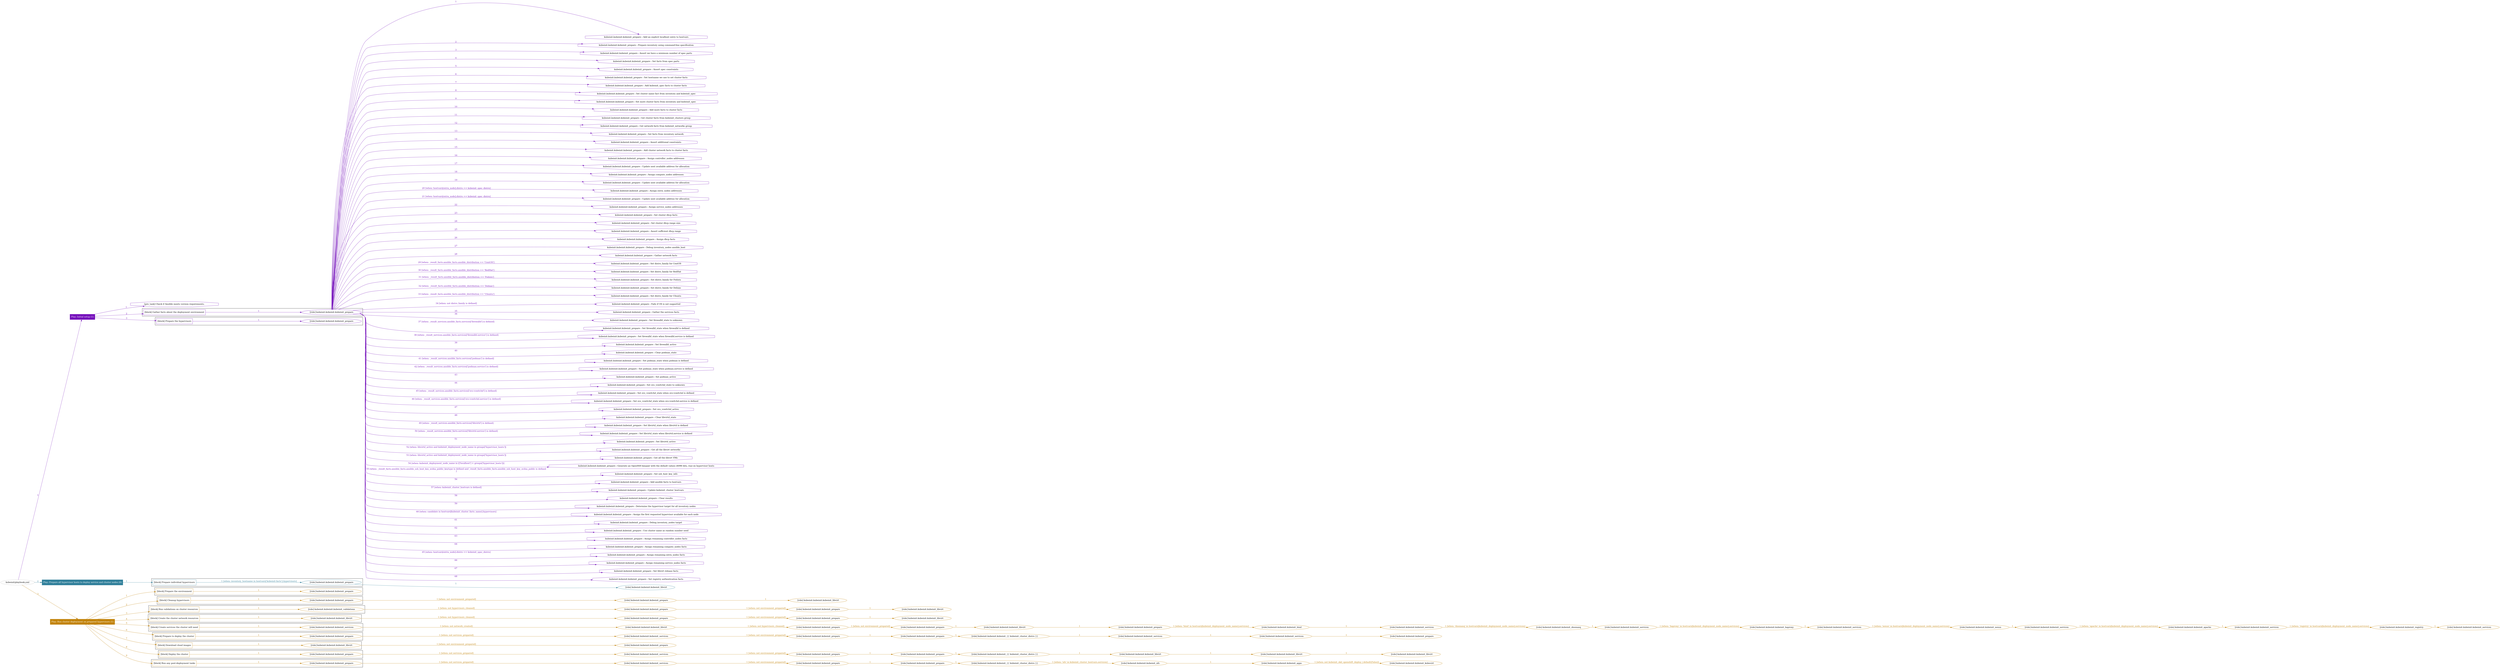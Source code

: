 digraph {
	graph [concentrate=true ordering=in rankdir=LR ratio=fill]
	edge [esep=5 sep=10]
	"kubeinit/playbook.yml" [id=root_node style=dotted]
	play_3b8bf50c [label="Play: Initial setup (1)" color="#7511bb" fontcolor="#ffffff" id=play_3b8bf50c shape=box style=filled tooltip=localhost]
	"kubeinit/playbook.yml" -> play_3b8bf50c [label="1 " color="#7511bb" fontcolor="#7511bb" id=edge_e58fa3fe labeltooltip="1 " tooltip="1 "]
	subgraph "kubeinit.kubeinit.kubeinit_prepare" {
		role_3781d0b4 [label="[role] kubeinit.kubeinit.kubeinit_prepare" color="#7511bb" id=role_3781d0b4 tooltip="kubeinit.kubeinit.kubeinit_prepare"]
		task_a6a34751 [label="kubeinit.kubeinit.kubeinit_prepare : Add an explicit localhost entry to hostvars" color="#7511bb" id=task_a6a34751 shape=octagon tooltip="kubeinit.kubeinit.kubeinit_prepare : Add an explicit localhost entry to hostvars"]
		role_3781d0b4 -> task_a6a34751 [label="1 " color="#7511bb" fontcolor="#7511bb" id=edge_6ae879c4 labeltooltip="1 " tooltip="1 "]
		task_83d34798 [label="kubeinit.kubeinit.kubeinit_prepare : Prepare inventory using command-line specification" color="#7511bb" id=task_83d34798 shape=octagon tooltip="kubeinit.kubeinit.kubeinit_prepare : Prepare inventory using command-line specification"]
		role_3781d0b4 -> task_83d34798 [label="2 " color="#7511bb" fontcolor="#7511bb" id=edge_89e260f0 labeltooltip="2 " tooltip="2 "]
		task_23577923 [label="kubeinit.kubeinit.kubeinit_prepare : Assert we have a minimum number of spec parts" color="#7511bb" id=task_23577923 shape=octagon tooltip="kubeinit.kubeinit.kubeinit_prepare : Assert we have a minimum number of spec parts"]
		role_3781d0b4 -> task_23577923 [label="3 " color="#7511bb" fontcolor="#7511bb" id=edge_5eb74483 labeltooltip="3 " tooltip="3 "]
		task_140c1dc2 [label="kubeinit.kubeinit.kubeinit_prepare : Set facts from spec parts" color="#7511bb" id=task_140c1dc2 shape=octagon tooltip="kubeinit.kubeinit.kubeinit_prepare : Set facts from spec parts"]
		role_3781d0b4 -> task_140c1dc2 [label="4 " color="#7511bb" fontcolor="#7511bb" id=edge_d560a167 labeltooltip="4 " tooltip="4 "]
		task_fe42da07 [label="kubeinit.kubeinit.kubeinit_prepare : Assert spec constraints" color="#7511bb" id=task_fe42da07 shape=octagon tooltip="kubeinit.kubeinit.kubeinit_prepare : Assert spec constraints"]
		role_3781d0b4 -> task_fe42da07 [label="5 " color="#7511bb" fontcolor="#7511bb" id=edge_398eb7dc labeltooltip="5 " tooltip="5 "]
		task_5d4c3a20 [label="kubeinit.kubeinit.kubeinit_prepare : Set hostname we use to set cluster facts" color="#7511bb" id=task_5d4c3a20 shape=octagon tooltip="kubeinit.kubeinit.kubeinit_prepare : Set hostname we use to set cluster facts"]
		role_3781d0b4 -> task_5d4c3a20 [label="6 " color="#7511bb" fontcolor="#7511bb" id=edge_ca1bc86a labeltooltip="6 " tooltip="6 "]
		task_3786182f [label="kubeinit.kubeinit.kubeinit_prepare : Add kubeinit_spec facts to cluster facts" color="#7511bb" id=task_3786182f shape=octagon tooltip="kubeinit.kubeinit.kubeinit_prepare : Add kubeinit_spec facts to cluster facts"]
		role_3781d0b4 -> task_3786182f [label="7 " color="#7511bb" fontcolor="#7511bb" id=edge_3354c6fa labeltooltip="7 " tooltip="7 "]
		task_b5fdaefa [label="kubeinit.kubeinit.kubeinit_prepare : Set cluster name fact from inventory and kubeinit_spec" color="#7511bb" id=task_b5fdaefa shape=octagon tooltip="kubeinit.kubeinit.kubeinit_prepare : Set cluster name fact from inventory and kubeinit_spec"]
		role_3781d0b4 -> task_b5fdaefa [label="8 " color="#7511bb" fontcolor="#7511bb" id=edge_24f4cc38 labeltooltip="8 " tooltip="8 "]
		task_a79b1411 [label="kubeinit.kubeinit.kubeinit_prepare : Set more cluster facts from inventory and kubeinit_spec" color="#7511bb" id=task_a79b1411 shape=octagon tooltip="kubeinit.kubeinit.kubeinit_prepare : Set more cluster facts from inventory and kubeinit_spec"]
		role_3781d0b4 -> task_a79b1411 [label="9 " color="#7511bb" fontcolor="#7511bb" id=edge_cca36b26 labeltooltip="9 " tooltip="9 "]
		task_0076f4a4 [label="kubeinit.kubeinit.kubeinit_prepare : Add more facts to cluster facts" color="#7511bb" id=task_0076f4a4 shape=octagon tooltip="kubeinit.kubeinit.kubeinit_prepare : Add more facts to cluster facts"]
		role_3781d0b4 -> task_0076f4a4 [label="10 " color="#7511bb" fontcolor="#7511bb" id=edge_7844ea56 labeltooltip="10 " tooltip="10 "]
		task_ae767f1c [label="kubeinit.kubeinit.kubeinit_prepare : Get cluster facts from kubeinit_clusters group" color="#7511bb" id=task_ae767f1c shape=octagon tooltip="kubeinit.kubeinit.kubeinit_prepare : Get cluster facts from kubeinit_clusters group"]
		role_3781d0b4 -> task_ae767f1c [label="11 " color="#7511bb" fontcolor="#7511bb" id=edge_a8498f4f labeltooltip="11 " tooltip="11 "]
		task_79944256 [label="kubeinit.kubeinit.kubeinit_prepare : Get network facts from kubeinit_networks group" color="#7511bb" id=task_79944256 shape=octagon tooltip="kubeinit.kubeinit.kubeinit_prepare : Get network facts from kubeinit_networks group"]
		role_3781d0b4 -> task_79944256 [label="12 " color="#7511bb" fontcolor="#7511bb" id=edge_555dd1e3 labeltooltip="12 " tooltip="12 "]
		task_ef23fcbf [label="kubeinit.kubeinit.kubeinit_prepare : Set facts from inventory network" color="#7511bb" id=task_ef23fcbf shape=octagon tooltip="kubeinit.kubeinit.kubeinit_prepare : Set facts from inventory network"]
		role_3781d0b4 -> task_ef23fcbf [label="13 " color="#7511bb" fontcolor="#7511bb" id=edge_4fa83412 labeltooltip="13 " tooltip="13 "]
		task_d586094b [label="kubeinit.kubeinit.kubeinit_prepare : Assert additional constraints" color="#7511bb" id=task_d586094b shape=octagon tooltip="kubeinit.kubeinit.kubeinit_prepare : Assert additional constraints"]
		role_3781d0b4 -> task_d586094b [label="14 " color="#7511bb" fontcolor="#7511bb" id=edge_0f0ffb2e labeltooltip="14 " tooltip="14 "]
		task_c3e8edb4 [label="kubeinit.kubeinit.kubeinit_prepare : Add cluster network facts to cluster facts" color="#7511bb" id=task_c3e8edb4 shape=octagon tooltip="kubeinit.kubeinit.kubeinit_prepare : Add cluster network facts to cluster facts"]
		role_3781d0b4 -> task_c3e8edb4 [label="15 " color="#7511bb" fontcolor="#7511bb" id=edge_604fde13 labeltooltip="15 " tooltip="15 "]
		task_1ad18ff1 [label="kubeinit.kubeinit.kubeinit_prepare : Assign controller_nodes addresses" color="#7511bb" id=task_1ad18ff1 shape=octagon tooltip="kubeinit.kubeinit.kubeinit_prepare : Assign controller_nodes addresses"]
		role_3781d0b4 -> task_1ad18ff1 [label="16 " color="#7511bb" fontcolor="#7511bb" id=edge_aa4a04d8 labeltooltip="16 " tooltip="16 "]
		task_842ea768 [label="kubeinit.kubeinit.kubeinit_prepare : Update next available address for allocation" color="#7511bb" id=task_842ea768 shape=octagon tooltip="kubeinit.kubeinit.kubeinit_prepare : Update next available address for allocation"]
		role_3781d0b4 -> task_842ea768 [label="17 " color="#7511bb" fontcolor="#7511bb" id=edge_270fa03e labeltooltip="17 " tooltip="17 "]
		task_0e2732ab [label="kubeinit.kubeinit.kubeinit_prepare : Assign compute_nodes addresses" color="#7511bb" id=task_0e2732ab shape=octagon tooltip="kubeinit.kubeinit.kubeinit_prepare : Assign compute_nodes addresses"]
		role_3781d0b4 -> task_0e2732ab [label="18 " color="#7511bb" fontcolor="#7511bb" id=edge_26c2e757 labeltooltip="18 " tooltip="18 "]
		task_4f690a3d [label="kubeinit.kubeinit.kubeinit_prepare : Update next available address for allocation" color="#7511bb" id=task_4f690a3d shape=octagon tooltip="kubeinit.kubeinit.kubeinit_prepare : Update next available address for allocation"]
		role_3781d0b4 -> task_4f690a3d [label="19 " color="#7511bb" fontcolor="#7511bb" id=edge_653b0d76 labeltooltip="19 " tooltip="19 "]
		task_a86f9c94 [label="kubeinit.kubeinit.kubeinit_prepare : Assign extra_nodes addresses" color="#7511bb" id=task_a86f9c94 shape=octagon tooltip="kubeinit.kubeinit.kubeinit_prepare : Assign extra_nodes addresses"]
		role_3781d0b4 -> task_a86f9c94 [label="20 [when: hostvars[extra_node].distro == kubeinit_spec_distro]" color="#7511bb" fontcolor="#7511bb" id=edge_9775b046 labeltooltip="20 [when: hostvars[extra_node].distro == kubeinit_spec_distro]" tooltip="20 [when: hostvars[extra_node].distro == kubeinit_spec_distro]"]
		task_4425a2b7 [label="kubeinit.kubeinit.kubeinit_prepare : Update next available address for allocation" color="#7511bb" id=task_4425a2b7 shape=octagon tooltip="kubeinit.kubeinit.kubeinit_prepare : Update next available address for allocation"]
		role_3781d0b4 -> task_4425a2b7 [label="21 [when: hostvars[extra_node].distro == kubeinit_spec_distro]" color="#7511bb" fontcolor="#7511bb" id=edge_ed884b1a labeltooltip="21 [when: hostvars[extra_node].distro == kubeinit_spec_distro]" tooltip="21 [when: hostvars[extra_node].distro == kubeinit_spec_distro]"]
		task_86779bf7 [label="kubeinit.kubeinit.kubeinit_prepare : Assign service_nodes addresses" color="#7511bb" id=task_86779bf7 shape=octagon tooltip="kubeinit.kubeinit.kubeinit_prepare : Assign service_nodes addresses"]
		role_3781d0b4 -> task_86779bf7 [label="22 " color="#7511bb" fontcolor="#7511bb" id=edge_d1955d7d labeltooltip="22 " tooltip="22 "]
		task_c258ef16 [label="kubeinit.kubeinit.kubeinit_prepare : Set cluster dhcp facts" color="#7511bb" id=task_c258ef16 shape=octagon tooltip="kubeinit.kubeinit.kubeinit_prepare : Set cluster dhcp facts"]
		role_3781d0b4 -> task_c258ef16 [label="23 " color="#7511bb" fontcolor="#7511bb" id=edge_39492c5d labeltooltip="23 " tooltip="23 "]
		task_875f0446 [label="kubeinit.kubeinit.kubeinit_prepare : Set cluster dhcp range size" color="#7511bb" id=task_875f0446 shape=octagon tooltip="kubeinit.kubeinit.kubeinit_prepare : Set cluster dhcp range size"]
		role_3781d0b4 -> task_875f0446 [label="24 " color="#7511bb" fontcolor="#7511bb" id=edge_95a12ad1 labeltooltip="24 " tooltip="24 "]
		task_e72ac429 [label="kubeinit.kubeinit.kubeinit_prepare : Assert sufficient dhcp range" color="#7511bb" id=task_e72ac429 shape=octagon tooltip="kubeinit.kubeinit.kubeinit_prepare : Assert sufficient dhcp range"]
		role_3781d0b4 -> task_e72ac429 [label="25 " color="#7511bb" fontcolor="#7511bb" id=edge_d05ff519 labeltooltip="25 " tooltip="25 "]
		task_67959323 [label="kubeinit.kubeinit.kubeinit_prepare : Assign dhcp facts" color="#7511bb" id=task_67959323 shape=octagon tooltip="kubeinit.kubeinit.kubeinit_prepare : Assign dhcp facts"]
		role_3781d0b4 -> task_67959323 [label="26 " color="#7511bb" fontcolor="#7511bb" id=edge_1b582d62 labeltooltip="26 " tooltip="26 "]
		task_d8982d90 [label="kubeinit.kubeinit.kubeinit_prepare : Debug inventory_nodes ansible_host" color="#7511bb" id=task_d8982d90 shape=octagon tooltip="kubeinit.kubeinit.kubeinit_prepare : Debug inventory_nodes ansible_host"]
		role_3781d0b4 -> task_d8982d90 [label="27 " color="#7511bb" fontcolor="#7511bb" id=edge_071827b4 labeltooltip="27 " tooltip="27 "]
		task_3c8e7777 [label="kubeinit.kubeinit.kubeinit_prepare : Gather network facts" color="#7511bb" id=task_3c8e7777 shape=octagon tooltip="kubeinit.kubeinit.kubeinit_prepare : Gather network facts"]
		role_3781d0b4 -> task_3c8e7777 [label="28 " color="#7511bb" fontcolor="#7511bb" id=edge_c8327f68 labeltooltip="28 " tooltip="28 "]
		task_4072336e [label="kubeinit.kubeinit.kubeinit_prepare : Set distro_family for CentOS" color="#7511bb" id=task_4072336e shape=octagon tooltip="kubeinit.kubeinit.kubeinit_prepare : Set distro_family for CentOS"]
		role_3781d0b4 -> task_4072336e [label="29 [when: _result_facts.ansible_facts.ansible_distribution == 'CentOS']" color="#7511bb" fontcolor="#7511bb" id=edge_36805169 labeltooltip="29 [when: _result_facts.ansible_facts.ansible_distribution == 'CentOS']" tooltip="29 [when: _result_facts.ansible_facts.ansible_distribution == 'CentOS']"]
		task_f5e725a9 [label="kubeinit.kubeinit.kubeinit_prepare : Set distro_family for RedHat" color="#7511bb" id=task_f5e725a9 shape=octagon tooltip="kubeinit.kubeinit.kubeinit_prepare : Set distro_family for RedHat"]
		role_3781d0b4 -> task_f5e725a9 [label="30 [when: _result_facts.ansible_facts.ansible_distribution == 'RedHat']" color="#7511bb" fontcolor="#7511bb" id=edge_5df28af2 labeltooltip="30 [when: _result_facts.ansible_facts.ansible_distribution == 'RedHat']" tooltip="30 [when: _result_facts.ansible_facts.ansible_distribution == 'RedHat']"]
		task_008e4d8e [label="kubeinit.kubeinit.kubeinit_prepare : Set distro_family for Fedora" color="#7511bb" id=task_008e4d8e shape=octagon tooltip="kubeinit.kubeinit.kubeinit_prepare : Set distro_family for Fedora"]
		role_3781d0b4 -> task_008e4d8e [label="31 [when: _result_facts.ansible_facts.ansible_distribution == 'Fedora']" color="#7511bb" fontcolor="#7511bb" id=edge_500d943f labeltooltip="31 [when: _result_facts.ansible_facts.ansible_distribution == 'Fedora']" tooltip="31 [when: _result_facts.ansible_facts.ansible_distribution == 'Fedora']"]
		task_98f06ea2 [label="kubeinit.kubeinit.kubeinit_prepare : Set distro_family for Debian" color="#7511bb" id=task_98f06ea2 shape=octagon tooltip="kubeinit.kubeinit.kubeinit_prepare : Set distro_family for Debian"]
		role_3781d0b4 -> task_98f06ea2 [label="32 [when: _result_facts.ansible_facts.ansible_distribution == 'Debian']" color="#7511bb" fontcolor="#7511bb" id=edge_128c81c1 labeltooltip="32 [when: _result_facts.ansible_facts.ansible_distribution == 'Debian']" tooltip="32 [when: _result_facts.ansible_facts.ansible_distribution == 'Debian']"]
		task_1f1d5782 [label="kubeinit.kubeinit.kubeinit_prepare : Set distro_family for Ubuntu" color="#7511bb" id=task_1f1d5782 shape=octagon tooltip="kubeinit.kubeinit.kubeinit_prepare : Set distro_family for Ubuntu"]
		role_3781d0b4 -> task_1f1d5782 [label="33 [when: _result_facts.ansible_facts.ansible_distribution == 'Ubuntu']" color="#7511bb" fontcolor="#7511bb" id=edge_20a6d958 labeltooltip="33 [when: _result_facts.ansible_facts.ansible_distribution == 'Ubuntu']" tooltip="33 [when: _result_facts.ansible_facts.ansible_distribution == 'Ubuntu']"]
		task_650b4932 [label="kubeinit.kubeinit.kubeinit_prepare : Fails if OS is not supported" color="#7511bb" id=task_650b4932 shape=octagon tooltip="kubeinit.kubeinit.kubeinit_prepare : Fails if OS is not supported"]
		role_3781d0b4 -> task_650b4932 [label="34 [when: not distro_family is defined]" color="#7511bb" fontcolor="#7511bb" id=edge_10e96e99 labeltooltip="34 [when: not distro_family is defined]" tooltip="34 [when: not distro_family is defined]"]
		task_ce3f49f9 [label="kubeinit.kubeinit.kubeinit_prepare : Gather the services facts" color="#7511bb" id=task_ce3f49f9 shape=octagon tooltip="kubeinit.kubeinit.kubeinit_prepare : Gather the services facts"]
		role_3781d0b4 -> task_ce3f49f9 [label="35 " color="#7511bb" fontcolor="#7511bb" id=edge_e32c4f75 labeltooltip="35 " tooltip="35 "]
		task_84f4d527 [label="kubeinit.kubeinit.kubeinit_prepare : Set firewalld_state to unknown" color="#7511bb" id=task_84f4d527 shape=octagon tooltip="kubeinit.kubeinit.kubeinit_prepare : Set firewalld_state to unknown"]
		role_3781d0b4 -> task_84f4d527 [label="36 " color="#7511bb" fontcolor="#7511bb" id=edge_97c232f5 labeltooltip="36 " tooltip="36 "]
		task_278739f7 [label="kubeinit.kubeinit.kubeinit_prepare : Set firewalld_state when firewalld is defined" color="#7511bb" id=task_278739f7 shape=octagon tooltip="kubeinit.kubeinit.kubeinit_prepare : Set firewalld_state when firewalld is defined"]
		role_3781d0b4 -> task_278739f7 [label="37 [when: _result_services.ansible_facts.services['firewalld'] is defined]" color="#7511bb" fontcolor="#7511bb" id=edge_b8471120 labeltooltip="37 [when: _result_services.ansible_facts.services['firewalld'] is defined]" tooltip="37 [when: _result_services.ansible_facts.services['firewalld'] is defined]"]
		task_c58c73d9 [label="kubeinit.kubeinit.kubeinit_prepare : Set firewalld_state when firewalld.service is defined" color="#7511bb" id=task_c58c73d9 shape=octagon tooltip="kubeinit.kubeinit.kubeinit_prepare : Set firewalld_state when firewalld.service is defined"]
		role_3781d0b4 -> task_c58c73d9 [label="38 [when: _result_services.ansible_facts.services['firewalld.service'] is defined]" color="#7511bb" fontcolor="#7511bb" id=edge_7406ceab labeltooltip="38 [when: _result_services.ansible_facts.services['firewalld.service'] is defined]" tooltip="38 [when: _result_services.ansible_facts.services['firewalld.service'] is defined]"]
		task_0e4dec2c [label="kubeinit.kubeinit.kubeinit_prepare : Set firewalld_active" color="#7511bb" id=task_0e4dec2c shape=octagon tooltip="kubeinit.kubeinit.kubeinit_prepare : Set firewalld_active"]
		role_3781d0b4 -> task_0e4dec2c [label="39 " color="#7511bb" fontcolor="#7511bb" id=edge_f12710f2 labeltooltip="39 " tooltip="39 "]
		task_81841b51 [label="kubeinit.kubeinit.kubeinit_prepare : Clear podman_state" color="#7511bb" id=task_81841b51 shape=octagon tooltip="kubeinit.kubeinit.kubeinit_prepare : Clear podman_state"]
		role_3781d0b4 -> task_81841b51 [label="40 " color="#7511bb" fontcolor="#7511bb" id=edge_b02b94b4 labeltooltip="40 " tooltip="40 "]
		task_afddc045 [label="kubeinit.kubeinit.kubeinit_prepare : Set podman_state when podman is defined" color="#7511bb" id=task_afddc045 shape=octagon tooltip="kubeinit.kubeinit.kubeinit_prepare : Set podman_state when podman is defined"]
		role_3781d0b4 -> task_afddc045 [label="41 [when: _result_services.ansible_facts.services['podman'] is defined]" color="#7511bb" fontcolor="#7511bb" id=edge_8f8370d9 labeltooltip="41 [when: _result_services.ansible_facts.services['podman'] is defined]" tooltip="41 [when: _result_services.ansible_facts.services['podman'] is defined]"]
		task_7c179e64 [label="kubeinit.kubeinit.kubeinit_prepare : Set podman_state when podman.service is defined" color="#7511bb" id=task_7c179e64 shape=octagon tooltip="kubeinit.kubeinit.kubeinit_prepare : Set podman_state when podman.service is defined"]
		role_3781d0b4 -> task_7c179e64 [label="42 [when: _result_services.ansible_facts.services['podman.service'] is defined]" color="#7511bb" fontcolor="#7511bb" id=edge_bc807054 labeltooltip="42 [when: _result_services.ansible_facts.services['podman.service'] is defined]" tooltip="42 [when: _result_services.ansible_facts.services['podman.service'] is defined]"]
		task_1bec1054 [label="kubeinit.kubeinit.kubeinit_prepare : Set podman_active" color="#7511bb" id=task_1bec1054 shape=octagon tooltip="kubeinit.kubeinit.kubeinit_prepare : Set podman_active"]
		role_3781d0b4 -> task_1bec1054 [label="43 " color="#7511bb" fontcolor="#7511bb" id=edge_ba23c4f2 labeltooltip="43 " tooltip="43 "]
		task_3abd2403 [label="kubeinit.kubeinit.kubeinit_prepare : Set ovs_vswitchd_state to unknown" color="#7511bb" id=task_3abd2403 shape=octagon tooltip="kubeinit.kubeinit.kubeinit_prepare : Set ovs_vswitchd_state to unknown"]
		role_3781d0b4 -> task_3abd2403 [label="44 " color="#7511bb" fontcolor="#7511bb" id=edge_2db5b8a3 labeltooltip="44 " tooltip="44 "]
		task_fd119f1f [label="kubeinit.kubeinit.kubeinit_prepare : Set ovs_vswitchd_state when ovs-vswitchd is defined" color="#7511bb" id=task_fd119f1f shape=octagon tooltip="kubeinit.kubeinit.kubeinit_prepare : Set ovs_vswitchd_state when ovs-vswitchd is defined"]
		role_3781d0b4 -> task_fd119f1f [label="45 [when: _result_services.ansible_facts.services['ovs-vswitchd'] is defined]" color="#7511bb" fontcolor="#7511bb" id=edge_f05a5d99 labeltooltip="45 [when: _result_services.ansible_facts.services['ovs-vswitchd'] is defined]" tooltip="45 [when: _result_services.ansible_facts.services['ovs-vswitchd'] is defined]"]
		task_8b19f3ed [label="kubeinit.kubeinit.kubeinit_prepare : Set ovs_vswitchd_state when ovs-vswitchd.service is defined" color="#7511bb" id=task_8b19f3ed shape=octagon tooltip="kubeinit.kubeinit.kubeinit_prepare : Set ovs_vswitchd_state when ovs-vswitchd.service is defined"]
		role_3781d0b4 -> task_8b19f3ed [label="46 [when: _result_services.ansible_facts.services['ovs-vswitchd.service'] is defined]" color="#7511bb" fontcolor="#7511bb" id=edge_374f028f labeltooltip="46 [when: _result_services.ansible_facts.services['ovs-vswitchd.service'] is defined]" tooltip="46 [when: _result_services.ansible_facts.services['ovs-vswitchd.service'] is defined]"]
		task_9dc3e7fb [label="kubeinit.kubeinit.kubeinit_prepare : Set ovs_vswitchd_active" color="#7511bb" id=task_9dc3e7fb shape=octagon tooltip="kubeinit.kubeinit.kubeinit_prepare : Set ovs_vswitchd_active"]
		role_3781d0b4 -> task_9dc3e7fb [label="47 " color="#7511bb" fontcolor="#7511bb" id=edge_685d7c8f labeltooltip="47 " tooltip="47 "]
		task_59c37844 [label="kubeinit.kubeinit.kubeinit_prepare : Clear libvirtd_state" color="#7511bb" id=task_59c37844 shape=octagon tooltip="kubeinit.kubeinit.kubeinit_prepare : Clear libvirtd_state"]
		role_3781d0b4 -> task_59c37844 [label="48 " color="#7511bb" fontcolor="#7511bb" id=edge_e7fc3d8c labeltooltip="48 " tooltip="48 "]
		task_531ff7d4 [label="kubeinit.kubeinit.kubeinit_prepare : Set libvirtd_state when libvirtd is defined" color="#7511bb" id=task_531ff7d4 shape=octagon tooltip="kubeinit.kubeinit.kubeinit_prepare : Set libvirtd_state when libvirtd is defined"]
		role_3781d0b4 -> task_531ff7d4 [label="49 [when: _result_services.ansible_facts.services['libvirtd'] is defined]" color="#7511bb" fontcolor="#7511bb" id=edge_5a099f05 labeltooltip="49 [when: _result_services.ansible_facts.services['libvirtd'] is defined]" tooltip="49 [when: _result_services.ansible_facts.services['libvirtd'] is defined]"]
		task_439a59d6 [label="kubeinit.kubeinit.kubeinit_prepare : Set libvirtd_state when libvirtd.service is defined" color="#7511bb" id=task_439a59d6 shape=octagon tooltip="kubeinit.kubeinit.kubeinit_prepare : Set libvirtd_state when libvirtd.service is defined"]
		role_3781d0b4 -> task_439a59d6 [label="50 [when: _result_services.ansible_facts.services['libvirtd.service'] is defined]" color="#7511bb" fontcolor="#7511bb" id=edge_e67a52c7 labeltooltip="50 [when: _result_services.ansible_facts.services['libvirtd.service'] is defined]" tooltip="50 [when: _result_services.ansible_facts.services['libvirtd.service'] is defined]"]
		task_b8d7e1d8 [label="kubeinit.kubeinit.kubeinit_prepare : Set libvirtd_active" color="#7511bb" id=task_b8d7e1d8 shape=octagon tooltip="kubeinit.kubeinit.kubeinit_prepare : Set libvirtd_active"]
		role_3781d0b4 -> task_b8d7e1d8 [label="51 " color="#7511bb" fontcolor="#7511bb" id=edge_3883d9eb labeltooltip="51 " tooltip="51 "]
		task_2482e89c [label="kubeinit.kubeinit.kubeinit_prepare : Get all the libvirt networks" color="#7511bb" id=task_2482e89c shape=octagon tooltip="kubeinit.kubeinit.kubeinit_prepare : Get all the libvirt networks"]
		role_3781d0b4 -> task_2482e89c [label="52 [when: libvirtd_active and kubeinit_deployment_node_name in groups['hypervisor_hosts']]" color="#7511bb" fontcolor="#7511bb" id=edge_c8265a80 labeltooltip="52 [when: libvirtd_active and kubeinit_deployment_node_name in groups['hypervisor_hosts']]" tooltip="52 [when: libvirtd_active and kubeinit_deployment_node_name in groups['hypervisor_hosts']]"]
		task_8d5c7a88 [label="kubeinit.kubeinit.kubeinit_prepare : Get all the libvirt VMs" color="#7511bb" id=task_8d5c7a88 shape=octagon tooltip="kubeinit.kubeinit.kubeinit_prepare : Get all the libvirt VMs"]
		role_3781d0b4 -> task_8d5c7a88 [label="53 [when: libvirtd_active and kubeinit_deployment_node_name in groups['hypervisor_hosts']]" color="#7511bb" fontcolor="#7511bb" id=edge_e871803e labeltooltip="53 [when: libvirtd_active and kubeinit_deployment_node_name in groups['hypervisor_hosts']]" tooltip="53 [when: libvirtd_active and kubeinit_deployment_node_name in groups['hypervisor_hosts']]"]
		task_ea6efb6a [label="kubeinit.kubeinit.kubeinit_prepare : Generate an OpenSSH keypair with the default values (4096 bits, rsa) on hypervisor hosts" color="#7511bb" id=task_ea6efb6a shape=octagon tooltip="kubeinit.kubeinit.kubeinit_prepare : Generate an OpenSSH keypair with the default values (4096 bits, rsa) on hypervisor hosts"]
		role_3781d0b4 -> task_ea6efb6a [label="54 [when: kubeinit_deployment_node_name in (['localhost'] + groups['hypervisor_hosts'])]" color="#7511bb" fontcolor="#7511bb" id=edge_975ab5f0 labeltooltip="54 [when: kubeinit_deployment_node_name in (['localhost'] + groups['hypervisor_hosts'])]" tooltip="54 [when: kubeinit_deployment_node_name in (['localhost'] + groups['hypervisor_hosts'])]"]
		task_5ec1070f [label="kubeinit.kubeinit.kubeinit_prepare : Set ssh_host_key_info" color="#7511bb" id=task_5ec1070f shape=octagon tooltip="kubeinit.kubeinit.kubeinit_prepare : Set ssh_host_key_info"]
		role_3781d0b4 -> task_5ec1070f [label="55 [when: _result_facts.ansible_facts.ansible_ssh_host_key_ecdsa_public_keytype is defined and _result_facts.ansible_facts.ansible_ssh_host_key_ecdsa_public is defined
]" color="#7511bb" fontcolor="#7511bb" id=edge_d6b70f03 labeltooltip="55 [when: _result_facts.ansible_facts.ansible_ssh_host_key_ecdsa_public_keytype is defined and _result_facts.ansible_facts.ansible_ssh_host_key_ecdsa_public is defined
]" tooltip="55 [when: _result_facts.ansible_facts.ansible_ssh_host_key_ecdsa_public_keytype is defined and _result_facts.ansible_facts.ansible_ssh_host_key_ecdsa_public is defined
]"]
		task_c867c8b0 [label="kubeinit.kubeinit.kubeinit_prepare : Add ansible facts to hostvars" color="#7511bb" id=task_c867c8b0 shape=octagon tooltip="kubeinit.kubeinit.kubeinit_prepare : Add ansible facts to hostvars"]
		role_3781d0b4 -> task_c867c8b0 [label="56 " color="#7511bb" fontcolor="#7511bb" id=edge_07275291 labeltooltip="56 " tooltip="56 "]
		task_e438cf18 [label="kubeinit.kubeinit.kubeinit_prepare : Update kubeinit_cluster_hostvars" color="#7511bb" id=task_e438cf18 shape=octagon tooltip="kubeinit.kubeinit.kubeinit_prepare : Update kubeinit_cluster_hostvars"]
		role_3781d0b4 -> task_e438cf18 [label="57 [when: kubeinit_cluster_hostvars is defined]" color="#7511bb" fontcolor="#7511bb" id=edge_3cacc1f3 labeltooltip="57 [when: kubeinit_cluster_hostvars is defined]" tooltip="57 [when: kubeinit_cluster_hostvars is defined]"]
		task_4c525151 [label="kubeinit.kubeinit.kubeinit_prepare : Clear results" color="#7511bb" id=task_4c525151 shape=octagon tooltip="kubeinit.kubeinit.kubeinit_prepare : Clear results"]
		role_3781d0b4 -> task_4c525151 [label="58 " color="#7511bb" fontcolor="#7511bb" id=edge_08c4a820 labeltooltip="58 " tooltip="58 "]
		task_ed134f5f [label="kubeinit.kubeinit.kubeinit_prepare : Determine the hypervisor target for all inventory nodes" color="#7511bb" id=task_ed134f5f shape=octagon tooltip="kubeinit.kubeinit.kubeinit_prepare : Determine the hypervisor target for all inventory nodes"]
		role_3781d0b4 -> task_ed134f5f [label="59 " color="#7511bb" fontcolor="#7511bb" id=edge_8dfc7755 labeltooltip="59 " tooltip="59 "]
		task_11cc1839 [label="kubeinit.kubeinit.kubeinit_prepare : Assign the first requested hypervisor available for each node" color="#7511bb" id=task_11cc1839 shape=octagon tooltip="kubeinit.kubeinit.kubeinit_prepare : Assign the first requested hypervisor available for each node"]
		role_3781d0b4 -> task_11cc1839 [label="60 [when: candidate in hostvars[kubeinit_cluster_facts_name].hypervisors]" color="#7511bb" fontcolor="#7511bb" id=edge_2f63d9c4 labeltooltip="60 [when: candidate in hostvars[kubeinit_cluster_facts_name].hypervisors]" tooltip="60 [when: candidate in hostvars[kubeinit_cluster_facts_name].hypervisors]"]
		task_b61c9633 [label="kubeinit.kubeinit.kubeinit_prepare : Debug inventory_nodes target" color="#7511bb" id=task_b61c9633 shape=octagon tooltip="kubeinit.kubeinit.kubeinit_prepare : Debug inventory_nodes target"]
		role_3781d0b4 -> task_b61c9633 [label="61 " color="#7511bb" fontcolor="#7511bb" id=edge_19a01903 labeltooltip="61 " tooltip="61 "]
		task_a7982941 [label="kubeinit.kubeinit.kubeinit_prepare : Use cluster name as random number seed" color="#7511bb" id=task_a7982941 shape=octagon tooltip="kubeinit.kubeinit.kubeinit_prepare : Use cluster name as random number seed"]
		role_3781d0b4 -> task_a7982941 [label="62 " color="#7511bb" fontcolor="#7511bb" id=edge_fc6efe2d labeltooltip="62 " tooltip="62 "]
		task_646c43bf [label="kubeinit.kubeinit.kubeinit_prepare : Assign remaining controller_nodes facts" color="#7511bb" id=task_646c43bf shape=octagon tooltip="kubeinit.kubeinit.kubeinit_prepare : Assign remaining controller_nodes facts"]
		role_3781d0b4 -> task_646c43bf [label="63 " color="#7511bb" fontcolor="#7511bb" id=edge_7ae9d927 labeltooltip="63 " tooltip="63 "]
		task_9cea4b00 [label="kubeinit.kubeinit.kubeinit_prepare : Assign remaining compute_nodes facts" color="#7511bb" id=task_9cea4b00 shape=octagon tooltip="kubeinit.kubeinit.kubeinit_prepare : Assign remaining compute_nodes facts"]
		role_3781d0b4 -> task_9cea4b00 [label="64 " color="#7511bb" fontcolor="#7511bb" id=edge_f7dc20bc labeltooltip="64 " tooltip="64 "]
		task_0277db3c [label="kubeinit.kubeinit.kubeinit_prepare : Assign remaining extra_nodes facts" color="#7511bb" id=task_0277db3c shape=octagon tooltip="kubeinit.kubeinit.kubeinit_prepare : Assign remaining extra_nodes facts"]
		role_3781d0b4 -> task_0277db3c [label="65 [when: hostvars[extra_node].distro == kubeinit_spec_distro]" color="#7511bb" fontcolor="#7511bb" id=edge_3d2a9d58 labeltooltip="65 [when: hostvars[extra_node].distro == kubeinit_spec_distro]" tooltip="65 [when: hostvars[extra_node].distro == kubeinit_spec_distro]"]
		task_196ee5ea [label="kubeinit.kubeinit.kubeinit_prepare : Assign remaining service_nodes facts" color="#7511bb" id=task_196ee5ea shape=octagon tooltip="kubeinit.kubeinit.kubeinit_prepare : Assign remaining service_nodes facts"]
		role_3781d0b4 -> task_196ee5ea [label="66 " color="#7511bb" fontcolor="#7511bb" id=edge_65fd4a58 labeltooltip="66 " tooltip="66 "]
		task_56bdfe5f [label="kubeinit.kubeinit.kubeinit_prepare : Set libvirt release facts" color="#7511bb" id=task_56bdfe5f shape=octagon tooltip="kubeinit.kubeinit.kubeinit_prepare : Set libvirt release facts"]
		role_3781d0b4 -> task_56bdfe5f [label="67 " color="#7511bb" fontcolor="#7511bb" id=edge_53b7d4d7 labeltooltip="67 " tooltip="67 "]
		task_30dcb8b2 [label="kubeinit.kubeinit.kubeinit_prepare : Set registry authentication facts" color="#7511bb" id=task_30dcb8b2 shape=octagon tooltip="kubeinit.kubeinit.kubeinit_prepare : Set registry authentication facts"]
		role_3781d0b4 -> task_30dcb8b2 [label="68 " color="#7511bb" fontcolor="#7511bb" id=edge_a4851a6d labeltooltip="68 " tooltip="68 "]
	}
	subgraph "kubeinit.kubeinit.kubeinit_prepare" {
		role_aa232b8d [label="[role] kubeinit.kubeinit.kubeinit_prepare" color="#7511bb" id=role_aa232b8d tooltip="kubeinit.kubeinit.kubeinit_prepare"]
	}
	subgraph "Play: Initial setup (1)" {
		pre_task_3eacc182 [label="[pre_task] Check if Ansible meets version requirements." color="#7511bb" id=pre_task_3eacc182 shape=octagon tooltip="Check if Ansible meets version requirements."]
		play_3b8bf50c -> pre_task_3eacc182 [label="1 " color="#7511bb" fontcolor="#7511bb" id=edge_9abef34d labeltooltip="1 " tooltip="1 "]
		play_3b8bf50c -> block_0f489123 [label=2 color="#7511bb" fontcolor="#7511bb" id=edge_b1c6e819 labeltooltip=2 tooltip=2]
		subgraph cluster_block_0f489123 {
			block_0f489123 [label="[block] Gather facts about the deployment environment" color="#7511bb" id=block_0f489123 labeltooltip="Gather facts about the deployment environment" shape=box tooltip="Gather facts about the deployment environment"]
			block_0f489123 -> role_3781d0b4 [label="1 " color="#7511bb" fontcolor="#7511bb" id=edge_6b8ba11d labeltooltip="1 " tooltip="1 "]
		}
		play_3b8bf50c -> block_e745a16a [label=3 color="#7511bb" fontcolor="#7511bb" id=edge_47fad333 labeltooltip=3 tooltip=3]
		subgraph cluster_block_e745a16a {
			block_e745a16a [label="[block] Prepare the hypervisors" color="#7511bb" id=block_e745a16a labeltooltip="Prepare the hypervisors" shape=box tooltip="Prepare the hypervisors"]
			block_e745a16a -> role_aa232b8d [label="1 " color="#7511bb" fontcolor="#7511bb" id=edge_50b78e43 labeltooltip="1 " tooltip="1 "]
		}
	}
	play_8a8a153e [label="Play: Prepare all hypervisor hosts to deploy service and cluster nodes (0)" color="#31809b" fontcolor="#ffffff" id=play_8a8a153e shape=box style=filled tooltip="Play: Prepare all hypervisor hosts to deploy service and cluster nodes (0)"]
	"kubeinit/playbook.yml" -> play_8a8a153e [label="2 " color="#31809b" fontcolor="#31809b" id=edge_4244718d labeltooltip="2 " tooltip="2 "]
	subgraph "kubeinit.kubeinit.kubeinit_libvirt" {
		role_9764dc12 [label="[role] kubeinit.kubeinit.kubeinit_libvirt" color="#31809b" id=role_9764dc12 tooltip="kubeinit.kubeinit.kubeinit_libvirt"]
	}
	subgraph "kubeinit.kubeinit.kubeinit_prepare" {
		role_b2fefe58 [label="[role] kubeinit.kubeinit.kubeinit_prepare" color="#31809b" id=role_b2fefe58 tooltip="kubeinit.kubeinit.kubeinit_prepare"]
		role_b2fefe58 -> role_9764dc12 [label="1 " color="#31809b" fontcolor="#31809b" id=edge_bdbb846f labeltooltip="1 " tooltip="1 "]
	}
	subgraph "Play: Prepare all hypervisor hosts to deploy service and cluster nodes (0)" {
		play_8a8a153e -> block_e36d0b84 [label=1 color="#31809b" fontcolor="#31809b" id=edge_c4b5de84 labeltooltip=1 tooltip=1]
		subgraph cluster_block_e36d0b84 {
			block_e36d0b84 [label="[block] Prepare individual hypervisors" color="#31809b" id=block_e36d0b84 labeltooltip="Prepare individual hypervisors" shape=box tooltip="Prepare individual hypervisors"]
			block_e36d0b84 -> role_b2fefe58 [label="1 [when: inventory_hostname in hostvars['kubeinit-facts'].hypervisors]" color="#31809b" fontcolor="#31809b" id=edge_e10d17b2 labeltooltip="1 [when: inventory_hostname in hostvars['kubeinit-facts'].hypervisors]" tooltip="1 [when: inventory_hostname in hostvars['kubeinit-facts'].hypervisors]"]
		}
	}
	play_9b76505c [label="Play: Run cluster deployment on prepared hypervisors (1)" color="#c2830a" fontcolor="#ffffff" id=play_9b76505c shape=box style=filled tooltip=localhost]
	"kubeinit/playbook.yml" -> play_9b76505c [label="3 " color="#c2830a" fontcolor="#c2830a" id=edge_c294103b labeltooltip="3 " tooltip="3 "]
	subgraph "kubeinit.kubeinit.kubeinit_prepare" {
		role_35062af6 [label="[role] kubeinit.kubeinit.kubeinit_prepare" color="#c2830a" id=role_35062af6 tooltip="kubeinit.kubeinit.kubeinit_prepare"]
	}
	subgraph "kubeinit.kubeinit.kubeinit_libvirt" {
		role_4eba2e9b [label="[role] kubeinit.kubeinit.kubeinit_libvirt" color="#c2830a" id=role_4eba2e9b tooltip="kubeinit.kubeinit.kubeinit_libvirt"]
	}
	subgraph "kubeinit.kubeinit.kubeinit_prepare" {
		role_3346f11e [label="[role] kubeinit.kubeinit.kubeinit_prepare" color="#c2830a" id=role_3346f11e tooltip="kubeinit.kubeinit.kubeinit_prepare"]
		role_3346f11e -> role_4eba2e9b [label="1 " color="#c2830a" fontcolor="#c2830a" id=edge_0be517e1 labeltooltip="1 " tooltip="1 "]
	}
	subgraph "kubeinit.kubeinit.kubeinit_prepare" {
		role_dc47fb41 [label="[role] kubeinit.kubeinit.kubeinit_prepare" color="#c2830a" id=role_dc47fb41 tooltip="kubeinit.kubeinit.kubeinit_prepare"]
		role_dc47fb41 -> role_3346f11e [label="1 [when: not environment_prepared]" color="#c2830a" fontcolor="#c2830a" id=edge_ef2cd3bf labeltooltip="1 [when: not environment_prepared]" tooltip="1 [when: not environment_prepared]"]
	}
	subgraph "kubeinit.kubeinit.kubeinit_libvirt" {
		role_4d1ab73e [label="[role] kubeinit.kubeinit.kubeinit_libvirt" color="#c2830a" id=role_4d1ab73e tooltip="kubeinit.kubeinit.kubeinit_libvirt"]
	}
	subgraph "kubeinit.kubeinit.kubeinit_prepare" {
		role_044d80d0 [label="[role] kubeinit.kubeinit.kubeinit_prepare" color="#c2830a" id=role_044d80d0 tooltip="kubeinit.kubeinit.kubeinit_prepare"]
		role_044d80d0 -> role_4d1ab73e [label="1 " color="#c2830a" fontcolor="#c2830a" id=edge_2268c957 labeltooltip="1 " tooltip="1 "]
	}
	subgraph "kubeinit.kubeinit.kubeinit_prepare" {
		role_10348da1 [label="[role] kubeinit.kubeinit.kubeinit_prepare" color="#c2830a" id=role_10348da1 tooltip="kubeinit.kubeinit.kubeinit_prepare"]
		role_10348da1 -> role_044d80d0 [label="1 [when: not environment_prepared]" color="#c2830a" fontcolor="#c2830a" id=edge_1130ff40 labeltooltip="1 [when: not environment_prepared]" tooltip="1 [when: not environment_prepared]"]
	}
	subgraph "kubeinit.kubeinit.kubeinit_validations" {
		role_e147bb2e [label="[role] kubeinit.kubeinit.kubeinit_validations" color="#c2830a" id=role_e147bb2e tooltip="kubeinit.kubeinit.kubeinit_validations"]
		role_e147bb2e -> role_10348da1 [label="1 [when: not hypervisors_cleaned]" color="#c2830a" fontcolor="#c2830a" id=edge_057b8d4a labeltooltip="1 [when: not hypervisors_cleaned]" tooltip="1 [when: not hypervisors_cleaned]"]
	}
	subgraph "kubeinit.kubeinit.kubeinit_libvirt" {
		role_13821cd1 [label="[role] kubeinit.kubeinit.kubeinit_libvirt" color="#c2830a" id=role_13821cd1 tooltip="kubeinit.kubeinit.kubeinit_libvirt"]
	}
	subgraph "kubeinit.kubeinit.kubeinit_prepare" {
		role_cc510f5b [label="[role] kubeinit.kubeinit.kubeinit_prepare" color="#c2830a" id=role_cc510f5b tooltip="kubeinit.kubeinit.kubeinit_prepare"]
		role_cc510f5b -> role_13821cd1 [label="1 " color="#c2830a" fontcolor="#c2830a" id=edge_d9e4777b labeltooltip="1 " tooltip="1 "]
	}
	subgraph "kubeinit.kubeinit.kubeinit_prepare" {
		role_36ec5009 [label="[role] kubeinit.kubeinit.kubeinit_prepare" color="#c2830a" id=role_36ec5009 tooltip="kubeinit.kubeinit.kubeinit_prepare"]
		role_36ec5009 -> role_cc510f5b [label="1 [when: not environment_prepared]" color="#c2830a" fontcolor="#c2830a" id=edge_0ca88fed labeltooltip="1 [when: not environment_prepared]" tooltip="1 [when: not environment_prepared]"]
	}
	subgraph "kubeinit.kubeinit.kubeinit_libvirt" {
		role_9bf6bc17 [label="[role] kubeinit.kubeinit.kubeinit_libvirt" color="#c2830a" id=role_9bf6bc17 tooltip="kubeinit.kubeinit.kubeinit_libvirt"]
		role_9bf6bc17 -> role_36ec5009 [label="1 [when: not hypervisors_cleaned]" color="#c2830a" fontcolor="#c2830a" id=edge_ee3aedc3 labeltooltip="1 [when: not hypervisors_cleaned]" tooltip="1 [when: not hypervisors_cleaned]"]
	}
	subgraph "kubeinit.kubeinit.kubeinit_services" {
		role_741415cb [label="[role] kubeinit.kubeinit.kubeinit_services" color="#c2830a" id=role_741415cb tooltip="kubeinit.kubeinit.kubeinit_services"]
	}
	subgraph "kubeinit.kubeinit.kubeinit_registry" {
		role_557ba404 [label="[role] kubeinit.kubeinit.kubeinit_registry" color="#c2830a" id=role_557ba404 tooltip="kubeinit.kubeinit.kubeinit_registry"]
		role_557ba404 -> role_741415cb [label="1 " color="#c2830a" fontcolor="#c2830a" id=edge_0fc30a73 labeltooltip="1 " tooltip="1 "]
	}
	subgraph "kubeinit.kubeinit.kubeinit_services" {
		role_fe1b9db3 [label="[role] kubeinit.kubeinit.kubeinit_services" color="#c2830a" id=role_fe1b9db3 tooltip="kubeinit.kubeinit.kubeinit_services"]
		role_fe1b9db3 -> role_557ba404 [label="1 [when: 'registry' in hostvars[kubeinit_deployment_node_name].services]" color="#c2830a" fontcolor="#c2830a" id=edge_0d69477f labeltooltip="1 [when: 'registry' in hostvars[kubeinit_deployment_node_name].services]" tooltip="1 [when: 'registry' in hostvars[kubeinit_deployment_node_name].services]"]
	}
	subgraph "kubeinit.kubeinit.kubeinit_apache" {
		role_dd30c67d [label="[role] kubeinit.kubeinit.kubeinit_apache" color="#c2830a" id=role_dd30c67d tooltip="kubeinit.kubeinit.kubeinit_apache"]
		role_dd30c67d -> role_fe1b9db3 [label="1 " color="#c2830a" fontcolor="#c2830a" id=edge_f8aea3a5 labeltooltip="1 " tooltip="1 "]
	}
	subgraph "kubeinit.kubeinit.kubeinit_services" {
		role_e21f26ce [label="[role] kubeinit.kubeinit.kubeinit_services" color="#c2830a" id=role_e21f26ce tooltip="kubeinit.kubeinit.kubeinit_services"]
		role_e21f26ce -> role_dd30c67d [label="1 [when: 'apache' in hostvars[kubeinit_deployment_node_name].services]" color="#c2830a" fontcolor="#c2830a" id=edge_2a45c697 labeltooltip="1 [when: 'apache' in hostvars[kubeinit_deployment_node_name].services]" tooltip="1 [when: 'apache' in hostvars[kubeinit_deployment_node_name].services]"]
	}
	subgraph "kubeinit.kubeinit.kubeinit_nexus" {
		role_aaed205d [label="[role] kubeinit.kubeinit.kubeinit_nexus" color="#c2830a" id=role_aaed205d tooltip="kubeinit.kubeinit.kubeinit_nexus"]
		role_aaed205d -> role_e21f26ce [label="1 " color="#c2830a" fontcolor="#c2830a" id=edge_54135950 labeltooltip="1 " tooltip="1 "]
	}
	subgraph "kubeinit.kubeinit.kubeinit_services" {
		role_40171991 [label="[role] kubeinit.kubeinit.kubeinit_services" color="#c2830a" id=role_40171991 tooltip="kubeinit.kubeinit.kubeinit_services"]
		role_40171991 -> role_aaed205d [label="1 [when: 'nexus' in hostvars[kubeinit_deployment_node_name].services]" color="#c2830a" fontcolor="#c2830a" id=edge_e27d3951 labeltooltip="1 [when: 'nexus' in hostvars[kubeinit_deployment_node_name].services]" tooltip="1 [when: 'nexus' in hostvars[kubeinit_deployment_node_name].services]"]
	}
	subgraph "kubeinit.kubeinit.kubeinit_haproxy" {
		role_4e3b23a8 [label="[role] kubeinit.kubeinit.kubeinit_haproxy" color="#c2830a" id=role_4e3b23a8 tooltip="kubeinit.kubeinit.kubeinit_haproxy"]
		role_4e3b23a8 -> role_40171991 [label="1 " color="#c2830a" fontcolor="#c2830a" id=edge_a23d5ee0 labeltooltip="1 " tooltip="1 "]
	}
	subgraph "kubeinit.kubeinit.kubeinit_services" {
		role_f91bcbce [label="[role] kubeinit.kubeinit.kubeinit_services" color="#c2830a" id=role_f91bcbce tooltip="kubeinit.kubeinit.kubeinit_services"]
		role_f91bcbce -> role_4e3b23a8 [label="1 [when: 'haproxy' in hostvars[kubeinit_deployment_node_name].services]" color="#c2830a" fontcolor="#c2830a" id=edge_3ff741f3 labeltooltip="1 [when: 'haproxy' in hostvars[kubeinit_deployment_node_name].services]" tooltip="1 [when: 'haproxy' in hostvars[kubeinit_deployment_node_name].services]"]
	}
	subgraph "kubeinit.kubeinit.kubeinit_dnsmasq" {
		role_77758aff [label="[role] kubeinit.kubeinit.kubeinit_dnsmasq" color="#c2830a" id=role_77758aff tooltip="kubeinit.kubeinit.kubeinit_dnsmasq"]
		role_77758aff -> role_f91bcbce [label="1 " color="#c2830a" fontcolor="#c2830a" id=edge_ac787dcc labeltooltip="1 " tooltip="1 "]
	}
	subgraph "kubeinit.kubeinit.kubeinit_services" {
		role_b3af64bf [label="[role] kubeinit.kubeinit.kubeinit_services" color="#c2830a" id=role_b3af64bf tooltip="kubeinit.kubeinit.kubeinit_services"]
		role_b3af64bf -> role_77758aff [label="1 [when: 'dnsmasq' in hostvars[kubeinit_deployment_node_name].services]" color="#c2830a" fontcolor="#c2830a" id=edge_e32e9f53 labeltooltip="1 [when: 'dnsmasq' in hostvars[kubeinit_deployment_node_name].services]" tooltip="1 [when: 'dnsmasq' in hostvars[kubeinit_deployment_node_name].services]"]
	}
	subgraph "kubeinit.kubeinit.kubeinit_bind" {
		role_629d010f [label="[role] kubeinit.kubeinit.kubeinit_bind" color="#c2830a" id=role_629d010f tooltip="kubeinit.kubeinit.kubeinit_bind"]
		role_629d010f -> role_b3af64bf [label="1 " color="#c2830a" fontcolor="#c2830a" id=edge_086b193b labeltooltip="1 " tooltip="1 "]
	}
	subgraph "kubeinit.kubeinit.kubeinit_prepare" {
		role_2705b0f5 [label="[role] kubeinit.kubeinit.kubeinit_prepare" color="#c2830a" id=role_2705b0f5 tooltip="kubeinit.kubeinit.kubeinit_prepare"]
		role_2705b0f5 -> role_629d010f [label="1 [when: 'bind' in hostvars[kubeinit_deployment_node_name].services]" color="#c2830a" fontcolor="#c2830a" id=edge_5bf84c1d labeltooltip="1 [when: 'bind' in hostvars[kubeinit_deployment_node_name].services]" tooltip="1 [when: 'bind' in hostvars[kubeinit_deployment_node_name].services]"]
	}
	subgraph "kubeinit.kubeinit.kubeinit_libvirt" {
		role_53d01985 [label="[role] kubeinit.kubeinit.kubeinit_libvirt" color="#c2830a" id=role_53d01985 tooltip="kubeinit.kubeinit.kubeinit_libvirt"]
		role_53d01985 -> role_2705b0f5 [label="1 " color="#c2830a" fontcolor="#c2830a" id=edge_0b0f967e labeltooltip="1 " tooltip="1 "]
	}
	subgraph "kubeinit.kubeinit.kubeinit_prepare" {
		role_cc0efff6 [label="[role] kubeinit.kubeinit.kubeinit_prepare" color="#c2830a" id=role_cc0efff6 tooltip="kubeinit.kubeinit.kubeinit_prepare"]
		role_cc0efff6 -> role_53d01985 [label="1 " color="#c2830a" fontcolor="#c2830a" id=edge_38f9acff labeltooltip="1 " tooltip="1 "]
	}
	subgraph "kubeinit.kubeinit.kubeinit_prepare" {
		role_df35b255 [label="[role] kubeinit.kubeinit.kubeinit_prepare" color="#c2830a" id=role_df35b255 tooltip="kubeinit.kubeinit.kubeinit_prepare"]
		role_df35b255 -> role_cc0efff6 [label="1 [when: not environment_prepared]" color="#c2830a" fontcolor="#c2830a" id=edge_8496b9cb labeltooltip="1 [when: not environment_prepared]" tooltip="1 [when: not environment_prepared]"]
	}
	subgraph "kubeinit.kubeinit.kubeinit_libvirt" {
		role_2a81559c [label="[role] kubeinit.kubeinit.kubeinit_libvirt" color="#c2830a" id=role_2a81559c tooltip="kubeinit.kubeinit.kubeinit_libvirt"]
		role_2a81559c -> role_df35b255 [label="1 [when: not hypervisors_cleaned]" color="#c2830a" fontcolor="#c2830a" id=edge_29210b04 labeltooltip="1 [when: not hypervisors_cleaned]" tooltip="1 [when: not hypervisors_cleaned]"]
	}
	subgraph "kubeinit.kubeinit.kubeinit_services" {
		role_34562c79 [label="[role] kubeinit.kubeinit.kubeinit_services" color="#c2830a" id=role_34562c79 tooltip="kubeinit.kubeinit.kubeinit_services"]
		role_34562c79 -> role_2a81559c [label="1 [when: not network_created]" color="#c2830a" fontcolor="#c2830a" id=edge_8145e539 labeltooltip="1 [when: not network_created]" tooltip="1 [when: not network_created]"]
	}
	subgraph "kubeinit.kubeinit.kubeinit_prepare" {
		role_98b49eab [label="[role] kubeinit.kubeinit.kubeinit_prepare" color="#c2830a" id=role_98b49eab tooltip="kubeinit.kubeinit.kubeinit_prepare"]
	}
	subgraph "kubeinit.kubeinit.kubeinit_services" {
		role_ce9fb523 [label="[role] kubeinit.kubeinit.kubeinit_services" color="#c2830a" id=role_ce9fb523 tooltip="kubeinit.kubeinit.kubeinit_services"]
		role_ce9fb523 -> role_98b49eab [label="1 " color="#c2830a" fontcolor="#c2830a" id=edge_14c737fe labeltooltip="1 " tooltip="1 "]
	}
	subgraph "kubeinit.kubeinit.kubeinit_services" {
		role_25f57b83 [label="[role] kubeinit.kubeinit.kubeinit_services" color="#c2830a" id=role_25f57b83 tooltip="kubeinit.kubeinit.kubeinit_services"]
		role_25f57b83 -> role_ce9fb523 [label="1 " color="#c2830a" fontcolor="#c2830a" id=edge_7b1a7576 labeltooltip="1 " tooltip="1 "]
	}
	subgraph "kubeinit.kubeinit.kubeinit_{{ kubeinit_cluster_distro }}" {
		role_14727840 [label="[role] kubeinit.kubeinit.kubeinit_{{ kubeinit_cluster_distro }}" color="#c2830a" id=role_14727840 tooltip="kubeinit.kubeinit.kubeinit_{{ kubeinit_cluster_distro }}"]
		role_14727840 -> role_25f57b83 [label="1 " color="#c2830a" fontcolor="#c2830a" id=edge_b16e346b labeltooltip="1 " tooltip="1 "]
	}
	subgraph "kubeinit.kubeinit.kubeinit_prepare" {
		role_bd3f8c98 [label="[role] kubeinit.kubeinit.kubeinit_prepare" color="#c2830a" id=role_bd3f8c98 tooltip="kubeinit.kubeinit.kubeinit_prepare"]
		role_bd3f8c98 -> role_14727840 [label="1 " color="#c2830a" fontcolor="#c2830a" id=edge_5e9412d3 labeltooltip="1 " tooltip="1 "]
	}
	subgraph "kubeinit.kubeinit.kubeinit_prepare" {
		role_5e8fa466 [label="[role] kubeinit.kubeinit.kubeinit_prepare" color="#c2830a" id=role_5e8fa466 tooltip="kubeinit.kubeinit.kubeinit_prepare"]
		role_5e8fa466 -> role_bd3f8c98 [label="1 " color="#c2830a" fontcolor="#c2830a" id=edge_b0b89582 labeltooltip="1 " tooltip="1 "]
	}
	subgraph "kubeinit.kubeinit.kubeinit_services" {
		role_8cbeccb8 [label="[role] kubeinit.kubeinit.kubeinit_services" color="#c2830a" id=role_8cbeccb8 tooltip="kubeinit.kubeinit.kubeinit_services"]
		role_8cbeccb8 -> role_5e8fa466 [label="1 [when: not environment_prepared]" color="#c2830a" fontcolor="#c2830a" id=edge_f2b38e57 labeltooltip="1 [when: not environment_prepared]" tooltip="1 [when: not environment_prepared]"]
	}
	subgraph "kubeinit.kubeinit.kubeinit_prepare" {
		role_25f23daa [label="[role] kubeinit.kubeinit.kubeinit_prepare" color="#c2830a" id=role_25f23daa tooltip="kubeinit.kubeinit.kubeinit_prepare"]
		role_25f23daa -> role_8cbeccb8 [label="1 [when: not services_prepared]" color="#c2830a" fontcolor="#c2830a" id=edge_f06587db labeltooltip="1 [when: not services_prepared]" tooltip="1 [when: not services_prepared]"]
	}
	subgraph "kubeinit.kubeinit.kubeinit_prepare" {
		role_a27a00a1 [label="[role] kubeinit.kubeinit.kubeinit_prepare" color="#c2830a" id=role_a27a00a1 tooltip="kubeinit.kubeinit.kubeinit_prepare"]
	}
	subgraph "kubeinit.kubeinit.kubeinit_libvirt" {
		role_4100a79a [label="[role] kubeinit.kubeinit.kubeinit_libvirt" color="#c2830a" id=role_4100a79a tooltip="kubeinit.kubeinit.kubeinit_libvirt"]
		role_4100a79a -> role_a27a00a1 [label="1 [when: not environment_prepared]" color="#c2830a" fontcolor="#c2830a" id=edge_1a9f16c7 labeltooltip="1 [when: not environment_prepared]" tooltip="1 [when: not environment_prepared]"]
	}
	subgraph "kubeinit.kubeinit.kubeinit_libvirt" {
		role_5750896d [label="[role] kubeinit.kubeinit.kubeinit_libvirt" color="#c2830a" id=role_5750896d tooltip="kubeinit.kubeinit.kubeinit_libvirt"]
	}
	subgraph "kubeinit.kubeinit.kubeinit_libvirt" {
		role_2068495d [label="[role] kubeinit.kubeinit.kubeinit_libvirt" color="#c2830a" id=role_2068495d tooltip="kubeinit.kubeinit.kubeinit_libvirt"]
		role_2068495d -> role_5750896d [label="1 " color="#c2830a" fontcolor="#c2830a" id=edge_e7eea9b2 labeltooltip="1 " tooltip="1 "]
	}
	subgraph "kubeinit.kubeinit.kubeinit_libvirt" {
		role_4c3a88b3 [label="[role] kubeinit.kubeinit.kubeinit_libvirt" color="#c2830a" id=role_4c3a88b3 tooltip="kubeinit.kubeinit.kubeinit_libvirt"]
		role_4c3a88b3 -> role_2068495d [label="1 " color="#c2830a" fontcolor="#c2830a" id=edge_e89e177f labeltooltip="1 " tooltip="1 "]
	}
	subgraph "kubeinit.kubeinit.kubeinit_{{ kubeinit_cluster_distro }}" {
		role_3817288b [label="[role] kubeinit.kubeinit.kubeinit_{{ kubeinit_cluster_distro }}" color="#c2830a" id=role_3817288b tooltip="kubeinit.kubeinit.kubeinit_{{ kubeinit_cluster_distro }}"]
		role_3817288b -> role_4c3a88b3 [label="1 " color="#c2830a" fontcolor="#c2830a" id=edge_82ca3512 labeltooltip="1 " tooltip="1 "]
	}
	subgraph "kubeinit.kubeinit.kubeinit_prepare" {
		role_46244306 [label="[role] kubeinit.kubeinit.kubeinit_prepare" color="#c2830a" id=role_46244306 tooltip="kubeinit.kubeinit.kubeinit_prepare"]
		role_46244306 -> role_3817288b [label="1 " color="#c2830a" fontcolor="#c2830a" id=edge_aba921b7 labeltooltip="1 " tooltip="1 "]
	}
	subgraph "kubeinit.kubeinit.kubeinit_prepare" {
		role_5ca94d1f [label="[role] kubeinit.kubeinit.kubeinit_prepare" color="#c2830a" id=role_5ca94d1f tooltip="kubeinit.kubeinit.kubeinit_prepare"]
		role_5ca94d1f -> role_46244306 [label="1 " color="#c2830a" fontcolor="#c2830a" id=edge_3c9630b2 labeltooltip="1 " tooltip="1 "]
	}
	subgraph "kubeinit.kubeinit.kubeinit_services" {
		role_a3b09ed2 [label="[role] kubeinit.kubeinit.kubeinit_services" color="#c2830a" id=role_a3b09ed2 tooltip="kubeinit.kubeinit.kubeinit_services"]
		role_a3b09ed2 -> role_5ca94d1f [label="1 [when: not environment_prepared]" color="#c2830a" fontcolor="#c2830a" id=edge_39775894 labeltooltip="1 [when: not environment_prepared]" tooltip="1 [when: not environment_prepared]"]
	}
	subgraph "kubeinit.kubeinit.kubeinit_prepare" {
		role_449cd0ca [label="[role] kubeinit.kubeinit.kubeinit_prepare" color="#c2830a" id=role_449cd0ca tooltip="kubeinit.kubeinit.kubeinit_prepare"]
		role_449cd0ca -> role_a3b09ed2 [label="1 [when: not services_prepared]" color="#c2830a" fontcolor="#c2830a" id=edge_03f14ee2 labeltooltip="1 [when: not services_prepared]" tooltip="1 [when: not services_prepared]"]
	}
	subgraph "kubeinit.kubeinit.kubeinit_kubevirt" {
		role_203dc35f [label="[role] kubeinit.kubeinit.kubeinit_kubevirt" color="#c2830a" id=role_203dc35f tooltip="kubeinit.kubeinit.kubeinit_kubevirt"]
	}
	subgraph "kubeinit.kubeinit.kubeinit_apps" {
		role_b3d1bf62 [label="[role] kubeinit.kubeinit.kubeinit_apps" color="#c2830a" id=role_b3d1bf62 tooltip="kubeinit.kubeinit.kubeinit_apps"]
		role_b3d1bf62 -> role_203dc35f [label="1 [when: not kubeinit_okd_openshift_deploy | default(False)]" color="#c2830a" fontcolor="#c2830a" id=edge_686791e3 labeltooltip="1 [when: not kubeinit_okd_openshift_deploy | default(False)]" tooltip="1 [when: not kubeinit_okd_openshift_deploy | default(False)]"]
	}
	subgraph "kubeinit.kubeinit.kubeinit_nfs" {
		role_c51e28b7 [label="[role] kubeinit.kubeinit.kubeinit_nfs" color="#c2830a" id=role_c51e28b7 tooltip="kubeinit.kubeinit.kubeinit_nfs"]
		role_c51e28b7 -> role_b3d1bf62 [label="1 " color="#c2830a" fontcolor="#c2830a" id=edge_9692e18d labeltooltip="1 " tooltip="1 "]
	}
	subgraph "kubeinit.kubeinit.kubeinit_{{ kubeinit_cluster_distro }}" {
		role_7d743d25 [label="[role] kubeinit.kubeinit.kubeinit_{{ kubeinit_cluster_distro }}" color="#c2830a" id=role_7d743d25 tooltip="kubeinit.kubeinit.kubeinit_{{ kubeinit_cluster_distro }}"]
		role_7d743d25 -> role_c51e28b7 [label="1 [when: 'nfs' in kubeinit_cluster_hostvars.services]" color="#c2830a" fontcolor="#c2830a" id=edge_94ba289f labeltooltip="1 [when: 'nfs' in kubeinit_cluster_hostvars.services]" tooltip="1 [when: 'nfs' in kubeinit_cluster_hostvars.services]"]
	}
	subgraph "kubeinit.kubeinit.kubeinit_prepare" {
		role_02eaa75a [label="[role] kubeinit.kubeinit.kubeinit_prepare" color="#c2830a" id=role_02eaa75a tooltip="kubeinit.kubeinit.kubeinit_prepare"]
		role_02eaa75a -> role_7d743d25 [label="1 " color="#c2830a" fontcolor="#c2830a" id=edge_4d4ad878 labeltooltip="1 " tooltip="1 "]
	}
	subgraph "kubeinit.kubeinit.kubeinit_prepare" {
		role_8715e0f6 [label="[role] kubeinit.kubeinit.kubeinit_prepare" color="#c2830a" id=role_8715e0f6 tooltip="kubeinit.kubeinit.kubeinit_prepare"]
		role_8715e0f6 -> role_02eaa75a [label="1 " color="#c2830a" fontcolor="#c2830a" id=edge_c0d8bdca labeltooltip="1 " tooltip="1 "]
	}
	subgraph "kubeinit.kubeinit.kubeinit_services" {
		role_128df6ea [label="[role] kubeinit.kubeinit.kubeinit_services" color="#c2830a" id=role_128df6ea tooltip="kubeinit.kubeinit.kubeinit_services"]
		role_128df6ea -> role_8715e0f6 [label="1 [when: not environment_prepared]" color="#c2830a" fontcolor="#c2830a" id=edge_062c5786 labeltooltip="1 [when: not environment_prepared]" tooltip="1 [when: not environment_prepared]"]
	}
	subgraph "kubeinit.kubeinit.kubeinit_prepare" {
		role_0b2e935a [label="[role] kubeinit.kubeinit.kubeinit_prepare" color="#c2830a" id=role_0b2e935a tooltip="kubeinit.kubeinit.kubeinit_prepare"]
		role_0b2e935a -> role_128df6ea [label="1 [when: not services_prepared]" color="#c2830a" fontcolor="#c2830a" id=edge_c9cd6c4d labeltooltip="1 [when: not services_prepared]" tooltip="1 [when: not services_prepared]"]
	}
	subgraph "Play: Run cluster deployment on prepared hypervisors (1)" {
		play_9b76505c -> block_03c48108 [label=1 color="#c2830a" fontcolor="#c2830a" id=edge_a329e9d3 labeltooltip=1 tooltip=1]
		subgraph cluster_block_03c48108 {
			block_03c48108 [label="[block] Prepare the environment" color="#c2830a" id=block_03c48108 labeltooltip="Prepare the environment" shape=box tooltip="Prepare the environment"]
			block_03c48108 -> role_35062af6 [label="1 " color="#c2830a" fontcolor="#c2830a" id=edge_e329c1a1 labeltooltip="1 " tooltip="1 "]
		}
		play_9b76505c -> block_0e931e27 [label=2 color="#c2830a" fontcolor="#c2830a" id=edge_d82ae748 labeltooltip=2 tooltip=2]
		subgraph cluster_block_0e931e27 {
			block_0e931e27 [label="[block] Cleanup hypervisors" color="#c2830a" id=block_0e931e27 labeltooltip="Cleanup hypervisors" shape=box tooltip="Cleanup hypervisors"]
			block_0e931e27 -> role_dc47fb41 [label="1 " color="#c2830a" fontcolor="#c2830a" id=edge_bfbcfc83 labeltooltip="1 " tooltip="1 "]
		}
		play_9b76505c -> block_703a9a64 [label=3 color="#c2830a" fontcolor="#c2830a" id=edge_ce38fe1d labeltooltip=3 tooltip=3]
		subgraph cluster_block_703a9a64 {
			block_703a9a64 [label="[block] Run validations on cluster resources" color="#c2830a" id=block_703a9a64 labeltooltip="Run validations on cluster resources" shape=box tooltip="Run validations on cluster resources"]
			block_703a9a64 -> role_e147bb2e [label="1 " color="#c2830a" fontcolor="#c2830a" id=edge_d654d3ef labeltooltip="1 " tooltip="1 "]
		}
		play_9b76505c -> block_fa416558 [label=4 color="#c2830a" fontcolor="#c2830a" id=edge_11b1b65c labeltooltip=4 tooltip=4]
		subgraph cluster_block_fa416558 {
			block_fa416558 [label="[block] Create the cluster network resources" color="#c2830a" id=block_fa416558 labeltooltip="Create the cluster network resources" shape=box tooltip="Create the cluster network resources"]
			block_fa416558 -> role_9bf6bc17 [label="1 " color="#c2830a" fontcolor="#c2830a" id=edge_be099bd6 labeltooltip="1 " tooltip="1 "]
		}
		play_9b76505c -> block_15dfa9c1 [label=5 color="#c2830a" fontcolor="#c2830a" id=edge_417b6ea3 labeltooltip=5 tooltip=5]
		subgraph cluster_block_15dfa9c1 {
			block_15dfa9c1 [label="[block] Create services the cluster will need" color="#c2830a" id=block_15dfa9c1 labeltooltip="Create services the cluster will need" shape=box tooltip="Create services the cluster will need"]
			block_15dfa9c1 -> role_34562c79 [label="1 " color="#c2830a" fontcolor="#c2830a" id=edge_eaba6f87 labeltooltip="1 " tooltip="1 "]
		}
		play_9b76505c -> block_b067e4ae [label=6 color="#c2830a" fontcolor="#c2830a" id=edge_4c977efb labeltooltip=6 tooltip=6]
		subgraph cluster_block_b067e4ae {
			block_b067e4ae [label="[block] Prepare to deploy the cluster" color="#c2830a" id=block_b067e4ae labeltooltip="Prepare to deploy the cluster" shape=box tooltip="Prepare to deploy the cluster"]
			block_b067e4ae -> role_25f23daa [label="1 " color="#c2830a" fontcolor="#c2830a" id=edge_3a1ca63f labeltooltip="1 " tooltip="1 "]
		}
		play_9b76505c -> block_595027e6 [label=7 color="#c2830a" fontcolor="#c2830a" id=edge_e37c2a9f labeltooltip=7 tooltip=7]
		subgraph cluster_block_595027e6 {
			block_595027e6 [label="[block] Download cloud images" color="#c2830a" id=block_595027e6 labeltooltip="Download cloud images" shape=box tooltip="Download cloud images"]
			block_595027e6 -> role_4100a79a [label="1 " color="#c2830a" fontcolor="#c2830a" id=edge_7c7cc0ac labeltooltip="1 " tooltip="1 "]
		}
		play_9b76505c -> block_2d10b7e3 [label=8 color="#c2830a" fontcolor="#c2830a" id=edge_8909f201 labeltooltip=8 tooltip=8]
		subgraph cluster_block_2d10b7e3 {
			block_2d10b7e3 [label="[block] Deploy the cluster" color="#c2830a" id=block_2d10b7e3 labeltooltip="Deploy the cluster" shape=box tooltip="Deploy the cluster"]
			block_2d10b7e3 -> role_449cd0ca [label="1 " color="#c2830a" fontcolor="#c2830a" id=edge_42c43d14 labeltooltip="1 " tooltip="1 "]
		}
		play_9b76505c -> block_4afee5a3 [label=9 color="#c2830a" fontcolor="#c2830a" id=edge_12bc7ec4 labeltooltip=9 tooltip=9]
		subgraph cluster_block_4afee5a3 {
			block_4afee5a3 [label="[block] Run any post-deployment tasks" color="#c2830a" id=block_4afee5a3 labeltooltip="Run any post-deployment tasks" shape=box tooltip="Run any post-deployment tasks"]
			block_4afee5a3 -> role_0b2e935a [label="1 " color="#c2830a" fontcolor="#c2830a" id=edge_77c4c575 labeltooltip="1 " tooltip="1 "]
		}
	}
}
